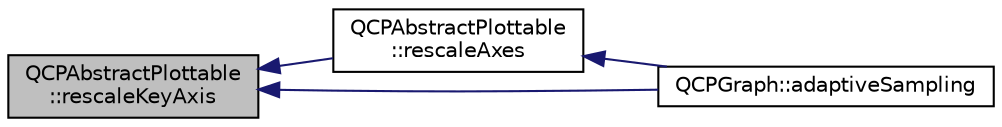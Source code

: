 digraph "QCPAbstractPlottable::rescaleKeyAxis"
{
  edge [fontname="Helvetica",fontsize="10",labelfontname="Helvetica",labelfontsize="10"];
  node [fontname="Helvetica",fontsize="10",shape=record];
  rankdir="LR";
  Node335 [label="QCPAbstractPlottable\l::rescaleKeyAxis",height=0.2,width=0.4,color="black", fillcolor="grey75", style="filled", fontcolor="black"];
  Node335 -> Node336 [dir="back",color="midnightblue",fontsize="10",style="solid",fontname="Helvetica"];
  Node336 [label="QCPAbstractPlottable\l::rescaleAxes",height=0.2,width=0.4,color="black", fillcolor="white", style="filled",URL="$d4/d89/class_q_c_p_abstract_plottable.html#a1491c4a606bccd2d09e65e11b79eb882"];
  Node336 -> Node337 [dir="back",color="midnightblue",fontsize="10",style="solid",fontname="Helvetica"];
  Node337 [label="QCPGraph::adaptiveSampling",height=0.2,width=0.4,color="black", fillcolor="white", style="filled",URL="$d2/d4c/class_q_c_p_graph.html#a1ba934b9621270b9a40fcdd2d9ba2adb"];
  Node335 -> Node337 [dir="back",color="midnightblue",fontsize="10",style="solid",fontname="Helvetica"];
}
